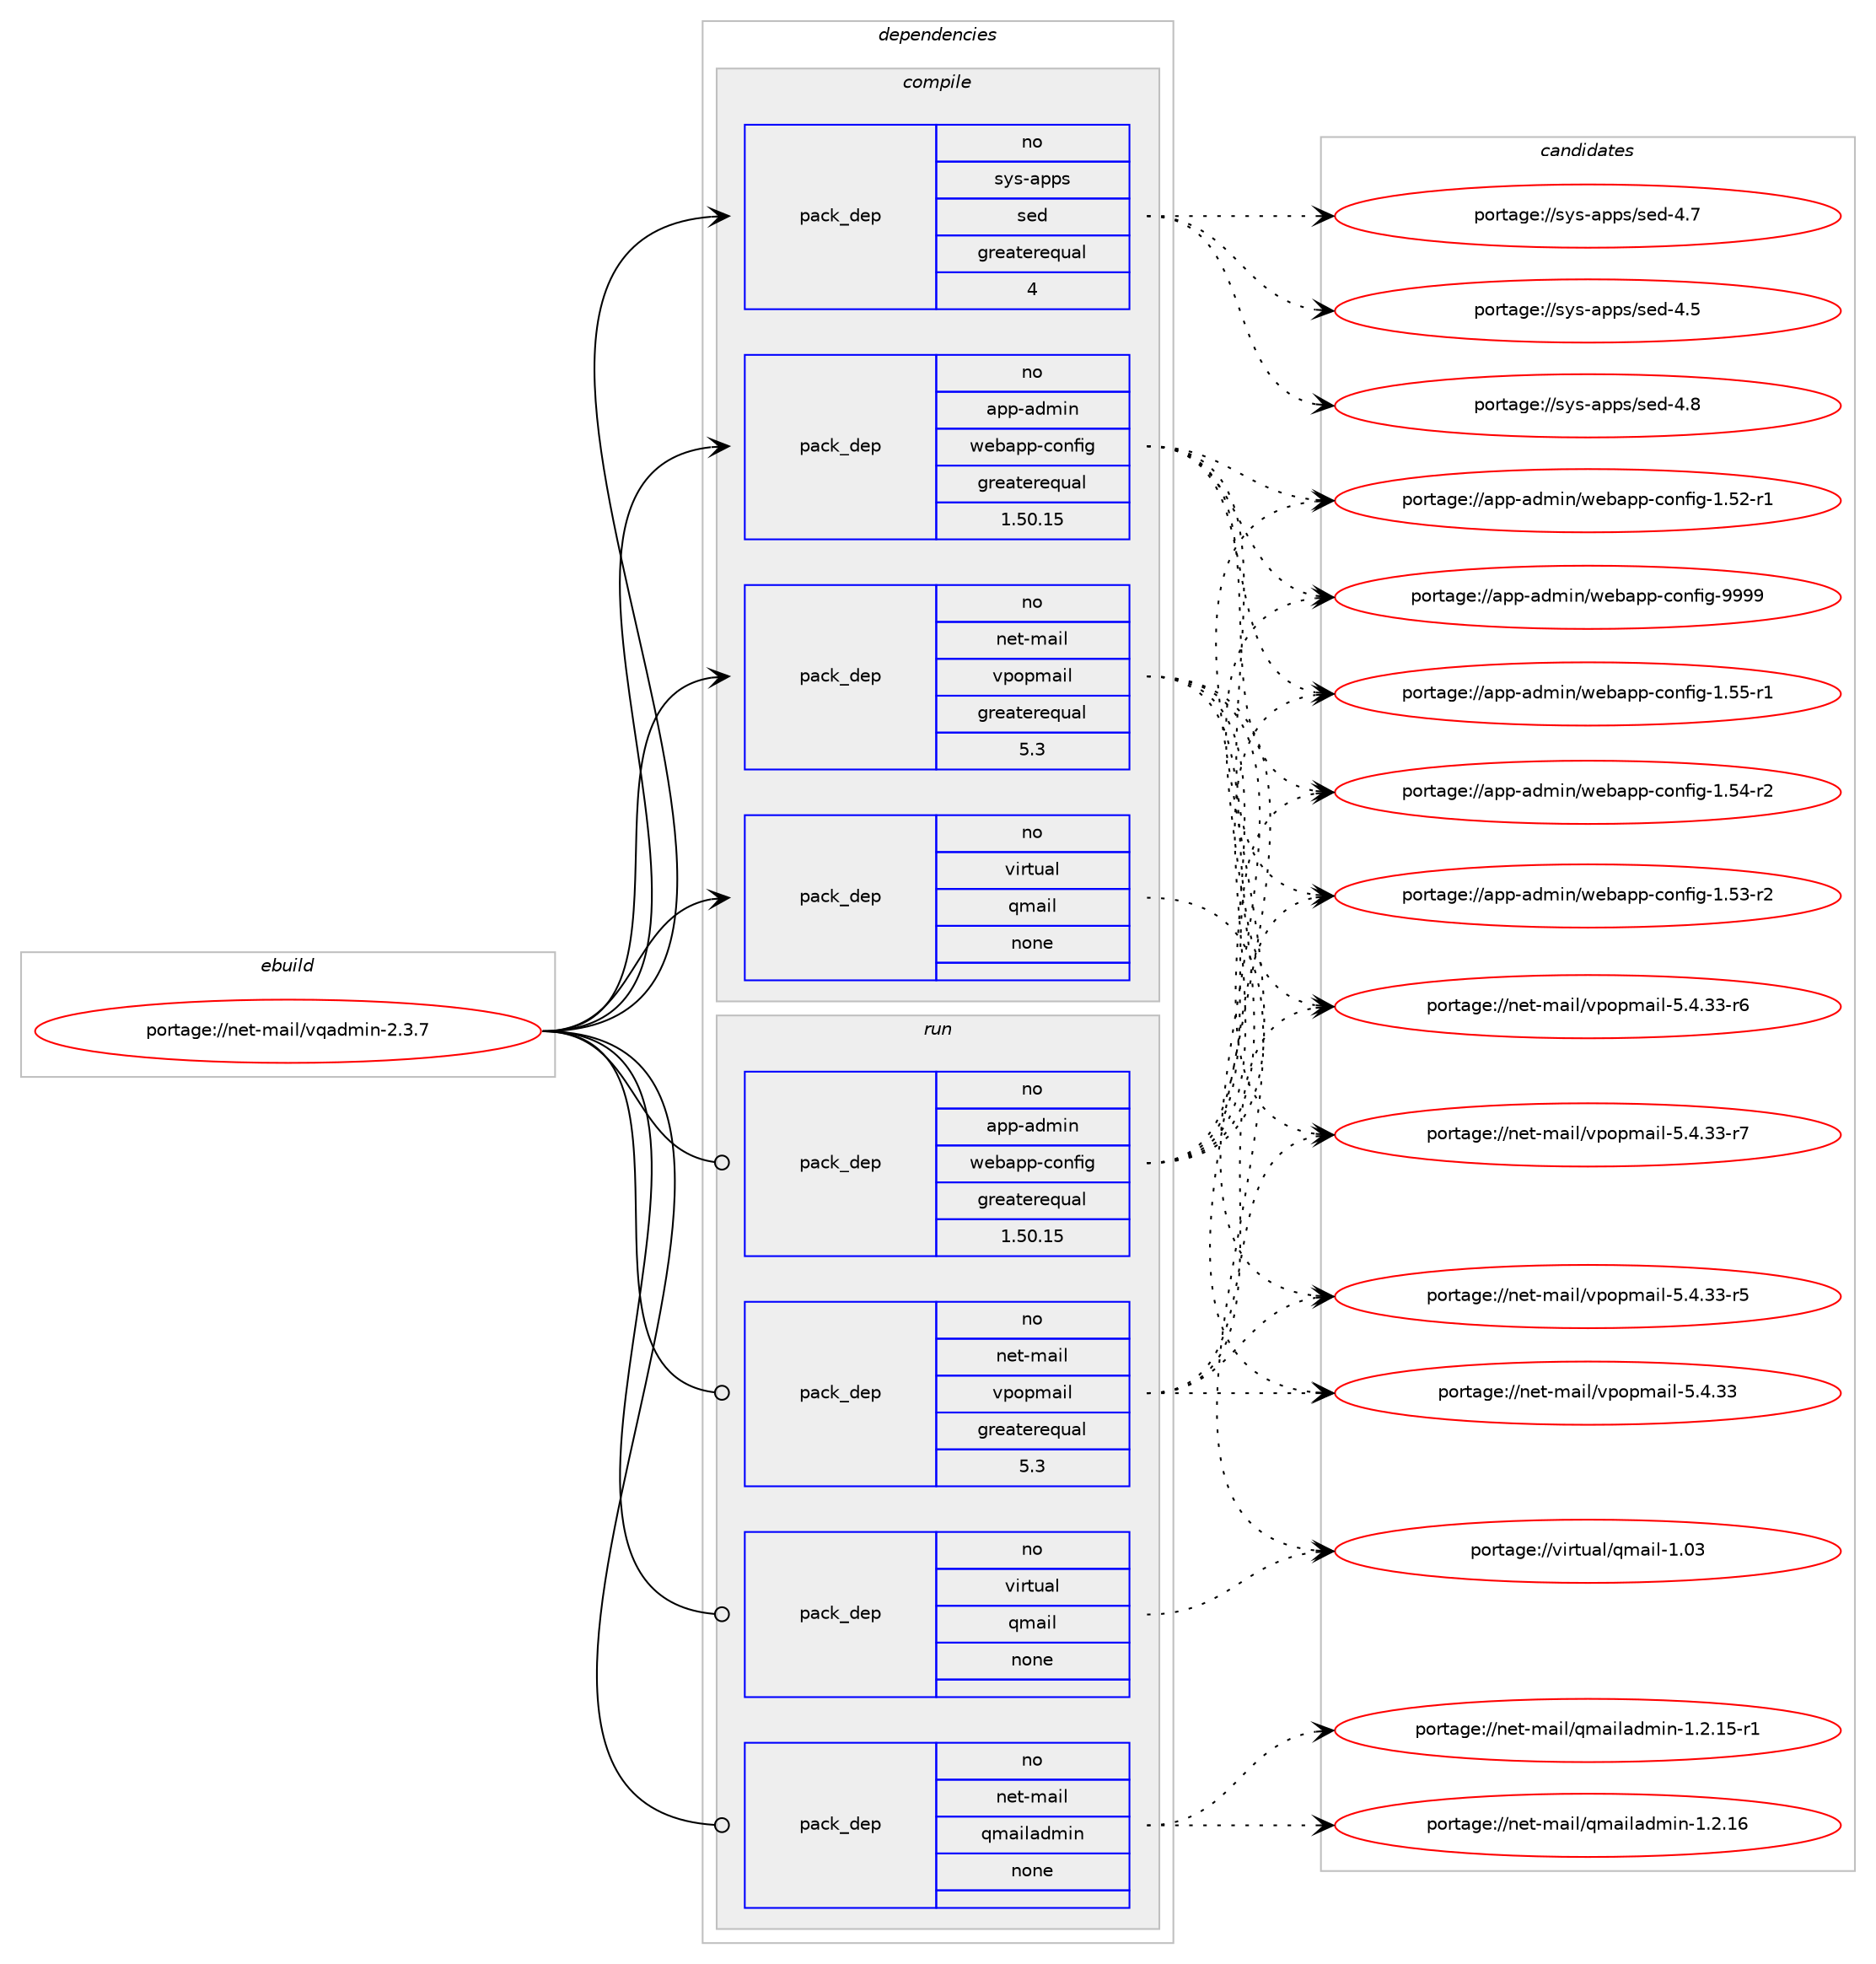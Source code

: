 digraph prolog {

# *************
# Graph options
# *************

newrank=true;
concentrate=true;
compound=true;
graph [rankdir=LR,fontname=Helvetica,fontsize=10,ranksep=1.5];#, ranksep=2.5, nodesep=0.2];
edge  [arrowhead=vee];
node  [fontname=Helvetica,fontsize=10];

# **********
# The ebuild
# **********

subgraph cluster_leftcol {
color=gray;
rank=same;
label=<<i>ebuild</i>>;
id [label="portage://net-mail/vqadmin-2.3.7", color=red, width=4, href="../net-mail/vqadmin-2.3.7.svg"];
}

# ****************
# The dependencies
# ****************

subgraph cluster_midcol {
color=gray;
label=<<i>dependencies</i>>;
subgraph cluster_compile {
fillcolor="#eeeeee";
style=filled;
label=<<i>compile</i>>;
subgraph pack59810 {
dependency77250 [label=<<TABLE BORDER="0" CELLBORDER="1" CELLSPACING="0" CELLPADDING="4" WIDTH="220"><TR><TD ROWSPAN="6" CELLPADDING="30">pack_dep</TD></TR><TR><TD WIDTH="110">no</TD></TR><TR><TD>app-admin</TD></TR><TR><TD>webapp-config</TD></TR><TR><TD>greaterequal</TD></TR><TR><TD>1.50.15</TD></TR></TABLE>>, shape=none, color=blue];
}
id:e -> dependency77250:w [weight=20,style="solid",arrowhead="vee"];
subgraph pack59811 {
dependency77251 [label=<<TABLE BORDER="0" CELLBORDER="1" CELLSPACING="0" CELLPADDING="4" WIDTH="220"><TR><TD ROWSPAN="6" CELLPADDING="30">pack_dep</TD></TR><TR><TD WIDTH="110">no</TD></TR><TR><TD>net-mail</TD></TR><TR><TD>vpopmail</TD></TR><TR><TD>greaterequal</TD></TR><TR><TD>5.3</TD></TR></TABLE>>, shape=none, color=blue];
}
id:e -> dependency77251:w [weight=20,style="solid",arrowhead="vee"];
subgraph pack59812 {
dependency77252 [label=<<TABLE BORDER="0" CELLBORDER="1" CELLSPACING="0" CELLPADDING="4" WIDTH="220"><TR><TD ROWSPAN="6" CELLPADDING="30">pack_dep</TD></TR><TR><TD WIDTH="110">no</TD></TR><TR><TD>sys-apps</TD></TR><TR><TD>sed</TD></TR><TR><TD>greaterequal</TD></TR><TR><TD>4</TD></TR></TABLE>>, shape=none, color=blue];
}
id:e -> dependency77252:w [weight=20,style="solid",arrowhead="vee"];
subgraph pack59813 {
dependency77253 [label=<<TABLE BORDER="0" CELLBORDER="1" CELLSPACING="0" CELLPADDING="4" WIDTH="220"><TR><TD ROWSPAN="6" CELLPADDING="30">pack_dep</TD></TR><TR><TD WIDTH="110">no</TD></TR><TR><TD>virtual</TD></TR><TR><TD>qmail</TD></TR><TR><TD>none</TD></TR><TR><TD></TD></TR></TABLE>>, shape=none, color=blue];
}
id:e -> dependency77253:w [weight=20,style="solid",arrowhead="vee"];
}
subgraph cluster_compileandrun {
fillcolor="#eeeeee";
style=filled;
label=<<i>compile and run</i>>;
}
subgraph cluster_run {
fillcolor="#eeeeee";
style=filled;
label=<<i>run</i>>;
subgraph pack59814 {
dependency77254 [label=<<TABLE BORDER="0" CELLBORDER="1" CELLSPACING="0" CELLPADDING="4" WIDTH="220"><TR><TD ROWSPAN="6" CELLPADDING="30">pack_dep</TD></TR><TR><TD WIDTH="110">no</TD></TR><TR><TD>app-admin</TD></TR><TR><TD>webapp-config</TD></TR><TR><TD>greaterequal</TD></TR><TR><TD>1.50.15</TD></TR></TABLE>>, shape=none, color=blue];
}
id:e -> dependency77254:w [weight=20,style="solid",arrowhead="odot"];
subgraph pack59815 {
dependency77255 [label=<<TABLE BORDER="0" CELLBORDER="1" CELLSPACING="0" CELLPADDING="4" WIDTH="220"><TR><TD ROWSPAN="6" CELLPADDING="30">pack_dep</TD></TR><TR><TD WIDTH="110">no</TD></TR><TR><TD>net-mail</TD></TR><TR><TD>qmailadmin</TD></TR><TR><TD>none</TD></TR><TR><TD></TD></TR></TABLE>>, shape=none, color=blue];
}
id:e -> dependency77255:w [weight=20,style="solid",arrowhead="odot"];
subgraph pack59816 {
dependency77256 [label=<<TABLE BORDER="0" CELLBORDER="1" CELLSPACING="0" CELLPADDING="4" WIDTH="220"><TR><TD ROWSPAN="6" CELLPADDING="30">pack_dep</TD></TR><TR><TD WIDTH="110">no</TD></TR><TR><TD>net-mail</TD></TR><TR><TD>vpopmail</TD></TR><TR><TD>greaterequal</TD></TR><TR><TD>5.3</TD></TR></TABLE>>, shape=none, color=blue];
}
id:e -> dependency77256:w [weight=20,style="solid",arrowhead="odot"];
subgraph pack59817 {
dependency77257 [label=<<TABLE BORDER="0" CELLBORDER="1" CELLSPACING="0" CELLPADDING="4" WIDTH="220"><TR><TD ROWSPAN="6" CELLPADDING="30">pack_dep</TD></TR><TR><TD WIDTH="110">no</TD></TR><TR><TD>virtual</TD></TR><TR><TD>qmail</TD></TR><TR><TD>none</TD></TR><TR><TD></TD></TR></TABLE>>, shape=none, color=blue];
}
id:e -> dependency77257:w [weight=20,style="solid",arrowhead="odot"];
}
}

# **************
# The candidates
# **************

subgraph cluster_choices {
rank=same;
color=gray;
label=<<i>candidates</i>>;

subgraph choice59810 {
color=black;
nodesep=1;
choice97112112459710010910511047119101989711211245991111101021051034557575757 [label="portage://app-admin/webapp-config-9999", color=red, width=4,href="../app-admin/webapp-config-9999.svg"];
choice971121124597100109105110471191019897112112459911111010210510345494653534511449 [label="portage://app-admin/webapp-config-1.55-r1", color=red, width=4,href="../app-admin/webapp-config-1.55-r1.svg"];
choice971121124597100109105110471191019897112112459911111010210510345494653524511450 [label="portage://app-admin/webapp-config-1.54-r2", color=red, width=4,href="../app-admin/webapp-config-1.54-r2.svg"];
choice971121124597100109105110471191019897112112459911111010210510345494653514511450 [label="portage://app-admin/webapp-config-1.53-r2", color=red, width=4,href="../app-admin/webapp-config-1.53-r2.svg"];
choice971121124597100109105110471191019897112112459911111010210510345494653504511449 [label="portage://app-admin/webapp-config-1.52-r1", color=red, width=4,href="../app-admin/webapp-config-1.52-r1.svg"];
dependency77250:e -> choice97112112459710010910511047119101989711211245991111101021051034557575757:w [style=dotted,weight="100"];
dependency77250:e -> choice971121124597100109105110471191019897112112459911111010210510345494653534511449:w [style=dotted,weight="100"];
dependency77250:e -> choice971121124597100109105110471191019897112112459911111010210510345494653524511450:w [style=dotted,weight="100"];
dependency77250:e -> choice971121124597100109105110471191019897112112459911111010210510345494653514511450:w [style=dotted,weight="100"];
dependency77250:e -> choice971121124597100109105110471191019897112112459911111010210510345494653504511449:w [style=dotted,weight="100"];
}
subgraph choice59811 {
color=black;
nodesep=1;
choice11010111645109971051084711811211111210997105108455346524651514511455 [label="portage://net-mail/vpopmail-5.4.33-r7", color=red, width=4,href="../net-mail/vpopmail-5.4.33-r7.svg"];
choice11010111645109971051084711811211111210997105108455346524651514511454 [label="portage://net-mail/vpopmail-5.4.33-r6", color=red, width=4,href="../net-mail/vpopmail-5.4.33-r6.svg"];
choice11010111645109971051084711811211111210997105108455346524651514511453 [label="portage://net-mail/vpopmail-5.4.33-r5", color=red, width=4,href="../net-mail/vpopmail-5.4.33-r5.svg"];
choice1101011164510997105108471181121111121099710510845534652465151 [label="portage://net-mail/vpopmail-5.4.33", color=red, width=4,href="../net-mail/vpopmail-5.4.33.svg"];
dependency77251:e -> choice11010111645109971051084711811211111210997105108455346524651514511455:w [style=dotted,weight="100"];
dependency77251:e -> choice11010111645109971051084711811211111210997105108455346524651514511454:w [style=dotted,weight="100"];
dependency77251:e -> choice11010111645109971051084711811211111210997105108455346524651514511453:w [style=dotted,weight="100"];
dependency77251:e -> choice1101011164510997105108471181121111121099710510845534652465151:w [style=dotted,weight="100"];
}
subgraph choice59812 {
color=black;
nodesep=1;
choice11512111545971121121154711510110045524656 [label="portage://sys-apps/sed-4.8", color=red, width=4,href="../sys-apps/sed-4.8.svg"];
choice11512111545971121121154711510110045524655 [label="portage://sys-apps/sed-4.7", color=red, width=4,href="../sys-apps/sed-4.7.svg"];
choice11512111545971121121154711510110045524653 [label="portage://sys-apps/sed-4.5", color=red, width=4,href="../sys-apps/sed-4.5.svg"];
dependency77252:e -> choice11512111545971121121154711510110045524656:w [style=dotted,weight="100"];
dependency77252:e -> choice11512111545971121121154711510110045524655:w [style=dotted,weight="100"];
dependency77252:e -> choice11512111545971121121154711510110045524653:w [style=dotted,weight="100"];
}
subgraph choice59813 {
color=black;
nodesep=1;
choice1181051141161179710847113109971051084549464851 [label="portage://virtual/qmail-1.03", color=red, width=4,href="../virtual/qmail-1.03.svg"];
dependency77253:e -> choice1181051141161179710847113109971051084549464851:w [style=dotted,weight="100"];
}
subgraph choice59814 {
color=black;
nodesep=1;
choice97112112459710010910511047119101989711211245991111101021051034557575757 [label="portage://app-admin/webapp-config-9999", color=red, width=4,href="../app-admin/webapp-config-9999.svg"];
choice971121124597100109105110471191019897112112459911111010210510345494653534511449 [label="portage://app-admin/webapp-config-1.55-r1", color=red, width=4,href="../app-admin/webapp-config-1.55-r1.svg"];
choice971121124597100109105110471191019897112112459911111010210510345494653524511450 [label="portage://app-admin/webapp-config-1.54-r2", color=red, width=4,href="../app-admin/webapp-config-1.54-r2.svg"];
choice971121124597100109105110471191019897112112459911111010210510345494653514511450 [label="portage://app-admin/webapp-config-1.53-r2", color=red, width=4,href="../app-admin/webapp-config-1.53-r2.svg"];
choice971121124597100109105110471191019897112112459911111010210510345494653504511449 [label="portage://app-admin/webapp-config-1.52-r1", color=red, width=4,href="../app-admin/webapp-config-1.52-r1.svg"];
dependency77254:e -> choice97112112459710010910511047119101989711211245991111101021051034557575757:w [style=dotted,weight="100"];
dependency77254:e -> choice971121124597100109105110471191019897112112459911111010210510345494653534511449:w [style=dotted,weight="100"];
dependency77254:e -> choice971121124597100109105110471191019897112112459911111010210510345494653524511450:w [style=dotted,weight="100"];
dependency77254:e -> choice971121124597100109105110471191019897112112459911111010210510345494653514511450:w [style=dotted,weight="100"];
dependency77254:e -> choice971121124597100109105110471191019897112112459911111010210510345494653504511449:w [style=dotted,weight="100"];
}
subgraph choice59815 {
color=black;
nodesep=1;
choice110101116451099710510847113109971051089710010910511045494650464954 [label="portage://net-mail/qmailadmin-1.2.16", color=red, width=4,href="../net-mail/qmailadmin-1.2.16.svg"];
choice1101011164510997105108471131099710510897100109105110454946504649534511449 [label="portage://net-mail/qmailadmin-1.2.15-r1", color=red, width=4,href="../net-mail/qmailadmin-1.2.15-r1.svg"];
dependency77255:e -> choice110101116451099710510847113109971051089710010910511045494650464954:w [style=dotted,weight="100"];
dependency77255:e -> choice1101011164510997105108471131099710510897100109105110454946504649534511449:w [style=dotted,weight="100"];
}
subgraph choice59816 {
color=black;
nodesep=1;
choice11010111645109971051084711811211111210997105108455346524651514511455 [label="portage://net-mail/vpopmail-5.4.33-r7", color=red, width=4,href="../net-mail/vpopmail-5.4.33-r7.svg"];
choice11010111645109971051084711811211111210997105108455346524651514511454 [label="portage://net-mail/vpopmail-5.4.33-r6", color=red, width=4,href="../net-mail/vpopmail-5.4.33-r6.svg"];
choice11010111645109971051084711811211111210997105108455346524651514511453 [label="portage://net-mail/vpopmail-5.4.33-r5", color=red, width=4,href="../net-mail/vpopmail-5.4.33-r5.svg"];
choice1101011164510997105108471181121111121099710510845534652465151 [label="portage://net-mail/vpopmail-5.4.33", color=red, width=4,href="../net-mail/vpopmail-5.4.33.svg"];
dependency77256:e -> choice11010111645109971051084711811211111210997105108455346524651514511455:w [style=dotted,weight="100"];
dependency77256:e -> choice11010111645109971051084711811211111210997105108455346524651514511454:w [style=dotted,weight="100"];
dependency77256:e -> choice11010111645109971051084711811211111210997105108455346524651514511453:w [style=dotted,weight="100"];
dependency77256:e -> choice1101011164510997105108471181121111121099710510845534652465151:w [style=dotted,weight="100"];
}
subgraph choice59817 {
color=black;
nodesep=1;
choice1181051141161179710847113109971051084549464851 [label="portage://virtual/qmail-1.03", color=red, width=4,href="../virtual/qmail-1.03.svg"];
dependency77257:e -> choice1181051141161179710847113109971051084549464851:w [style=dotted,weight="100"];
}
}

}
